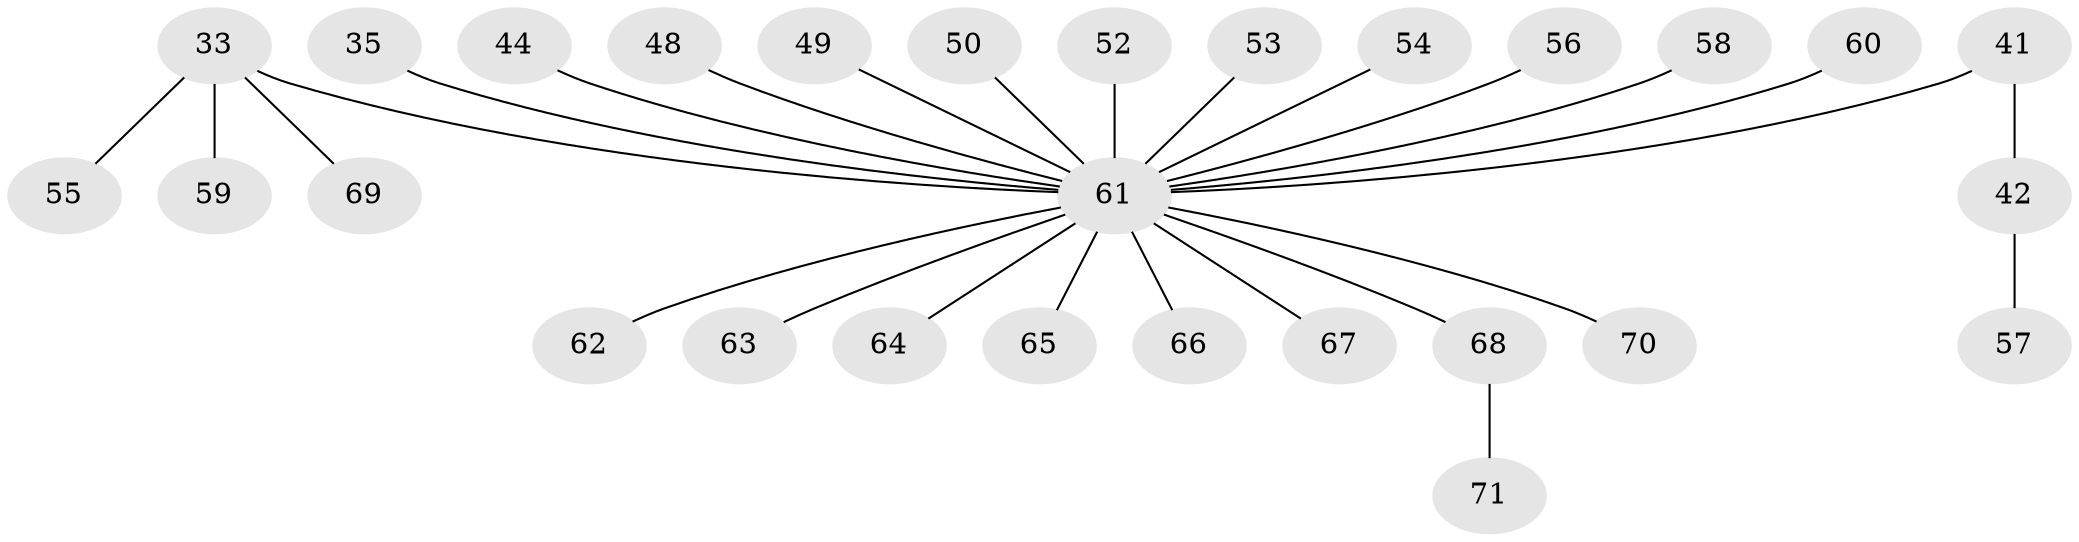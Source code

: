// original degree distribution, {5: 0.04225352112676056, 6: 0.014084507042253521, 2: 0.23943661971830985, 4: 0.09859154929577464, 3: 0.09859154929577464, 1: 0.5070422535211268}
// Generated by graph-tools (version 1.1) at 2025/56/03/04/25 21:56:07]
// undirected, 28 vertices, 27 edges
graph export_dot {
graph [start="1"]
  node [color=gray90,style=filled];
  33;
  35;
  41;
  42;
  44;
  48;
  49;
  50;
  52;
  53;
  54;
  55;
  56;
  57;
  58;
  59;
  60;
  61 [super="+3+5+19+34+51+45+21+39+47+25+46+43+36+31+15+17+22+23+40+38+27+28+30"];
  62;
  63;
  64;
  65;
  66;
  67;
  68;
  69;
  70;
  71;
  33 -- 55;
  33 -- 59;
  33 -- 69;
  33 -- 61;
  35 -- 61;
  41 -- 42;
  41 -- 61;
  42 -- 57;
  44 -- 61;
  48 -- 61;
  49 -- 61;
  50 -- 61;
  52 -- 61;
  53 -- 61;
  54 -- 61;
  56 -- 61;
  58 -- 61;
  60 -- 61;
  61 -- 64;
  61 -- 67;
  61 -- 66;
  61 -- 62;
  61 -- 65;
  61 -- 68;
  61 -- 70;
  61 -- 63;
  68 -- 71;
}
